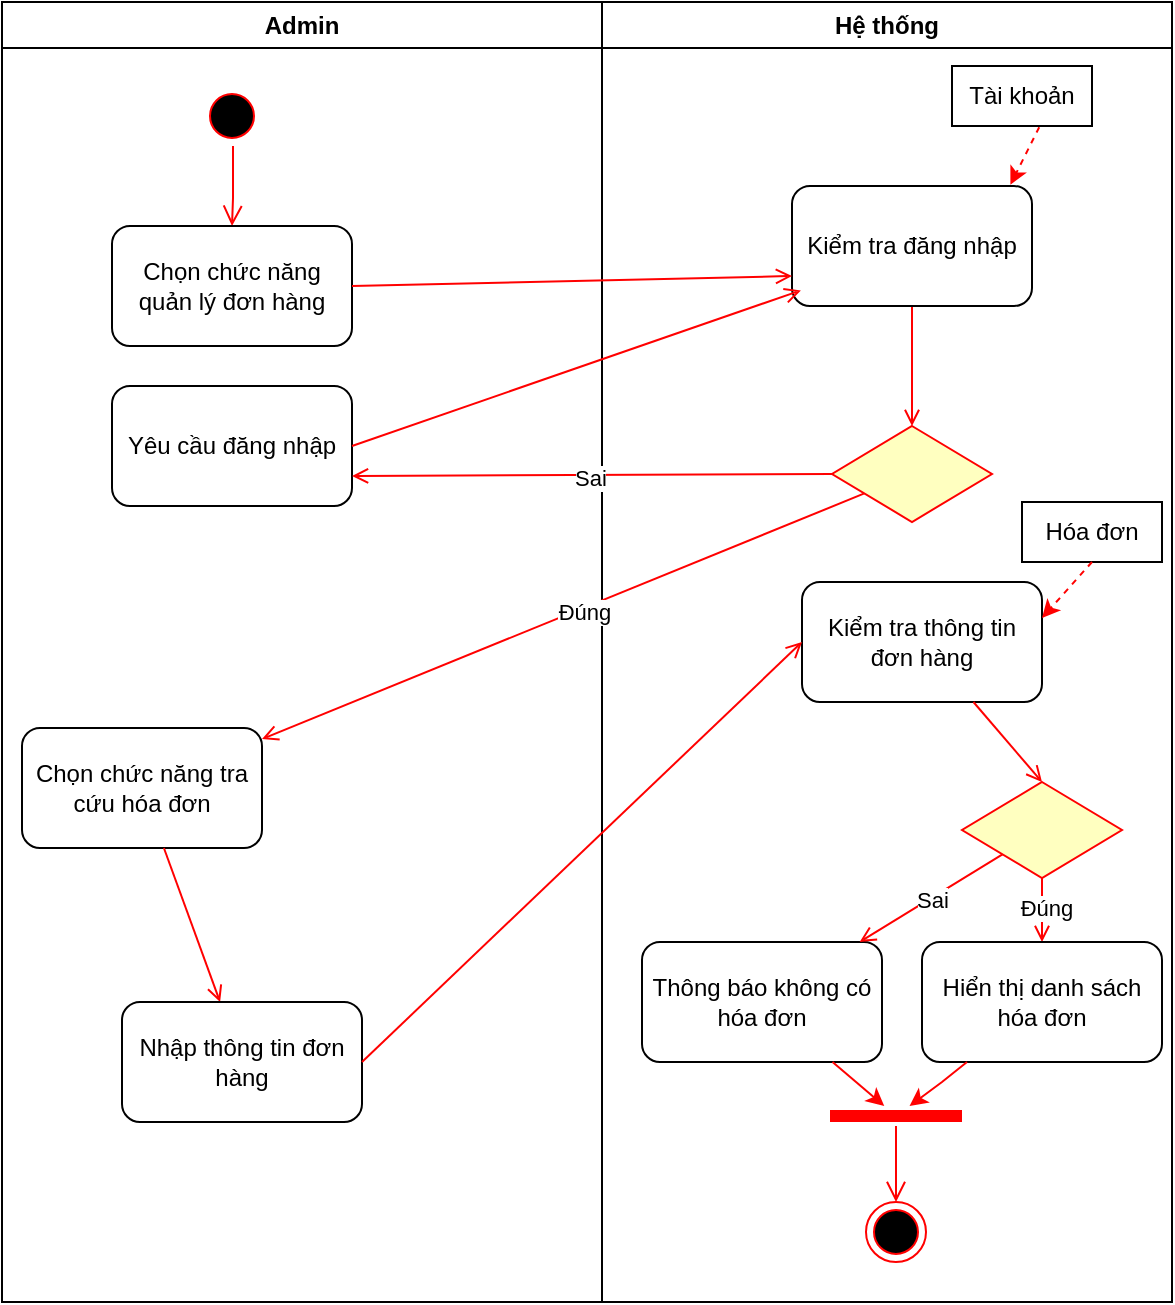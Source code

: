 <mxfile version="26.0.4">
  <diagram name="Page-1" id="e7e014a7-5840-1c2e-5031-d8a46d1fe8dd">
    <mxGraphModel dx="1050" dy="621" grid="1" gridSize="10" guides="1" tooltips="1" connect="1" arrows="1" fold="1" page="1" pageScale="1" pageWidth="1169" pageHeight="826" background="none" math="0" shadow="0">
      <root>
        <mxCell id="0" />
        <mxCell id="1" parent="0" />
        <mxCell id="Z9InWNahjU_H1zsMh246-70" value="Admin" style="swimlane;whiteSpace=wrap" parent="1" vertex="1">
          <mxGeometry x="160" y="50" width="300" height="650" as="geometry" />
        </mxCell>
        <mxCell id="Z9InWNahjU_H1zsMh246-71" value="" style="ellipse;shape=startState;fillColor=#000000;strokeColor=#ff0000;" parent="Z9InWNahjU_H1zsMh246-70" vertex="1">
          <mxGeometry x="100" y="42" width="30" height="30" as="geometry" />
        </mxCell>
        <mxCell id="Z9InWNahjU_H1zsMh246-72" value="" style="edgeStyle=elbowEdgeStyle;elbow=vertical;verticalAlign=bottom;endArrow=open;endSize=8;strokeColor=#FF0000;endFill=1;rounded=0;entryX=0.5;entryY=0;entryDx=0;entryDy=0;" parent="Z9InWNahjU_H1zsMh246-70" target="Z9InWNahjU_H1zsMh246-73" edge="1">
          <mxGeometry x="100" y="40" as="geometry">
            <mxPoint x="114.5" y="110" as="targetPoint" />
            <mxPoint x="115.5" y="72" as="sourcePoint" />
            <Array as="points">
              <mxPoint x="95" y="98" />
            </Array>
          </mxGeometry>
        </mxCell>
        <mxCell id="Z9InWNahjU_H1zsMh246-73" value="Chọn chức năng quản lý đơn hàng" style="rounded=1;whiteSpace=wrap;html=1;" parent="Z9InWNahjU_H1zsMh246-70" vertex="1">
          <mxGeometry x="55" y="112" width="120" height="60" as="geometry" />
        </mxCell>
        <mxCell id="Z9InWNahjU_H1zsMh246-74" value="Yêu cầu đăng nhập" style="rounded=1;whiteSpace=wrap;html=1;" parent="Z9InWNahjU_H1zsMh246-70" vertex="1">
          <mxGeometry x="55" y="192" width="120" height="60" as="geometry" />
        </mxCell>
        <mxCell id="Z9InWNahjU_H1zsMh246-104" value="Chọn chức năng tra cứu hóa đơn" style="rounded=1;whiteSpace=wrap;html=1;" parent="Z9InWNahjU_H1zsMh246-70" vertex="1">
          <mxGeometry x="10" y="363" width="120" height="60" as="geometry" />
        </mxCell>
        <mxCell id="Z9InWNahjU_H1zsMh246-105" value="" style="endArrow=open;strokeColor=#FF0000;endFill=1;rounded=0;" parent="Z9InWNahjU_H1zsMh246-70" source="Z9InWNahjU_H1zsMh246-104" target="Z9InWNahjU_H1zsMh246-106" edge="1">
          <mxGeometry relative="1" as="geometry">
            <mxPoint x="205" y="400" as="sourcePoint" />
            <mxPoint x="180" y="393" as="targetPoint" />
            <Array as="points" />
          </mxGeometry>
        </mxCell>
        <mxCell id="Z9InWNahjU_H1zsMh246-106" value="Nhập thông tin đơn hàng" style="rounded=1;whiteSpace=wrap;html=1;" parent="Z9InWNahjU_H1zsMh246-70" vertex="1">
          <mxGeometry x="60" y="500" width="120" height="60" as="geometry" />
        </mxCell>
        <mxCell id="Z9InWNahjU_H1zsMh246-87" value="Hệ thống" style="swimlane;whiteSpace=wrap;startSize=23;" parent="1" vertex="1">
          <mxGeometry x="460" y="50" width="285" height="650" as="geometry" />
        </mxCell>
        <mxCell id="Z9InWNahjU_H1zsMh246-88" value="" style="endArrow=open;strokeColor=#FF0000;endFill=1;rounded=0;exitX=0.5;exitY=1;exitDx=0;exitDy=0;entryX=0.5;entryY=0;entryDx=0;entryDy=0;" parent="Z9InWNahjU_H1zsMh246-87" source="Z9InWNahjU_H1zsMh246-89" target="Z9InWNahjU_H1zsMh246-90" edge="1">
          <mxGeometry relative="1" as="geometry">
            <mxPoint x="126.1" y="121.26" as="sourcePoint" />
            <mxPoint x="130.0" y="172.0" as="targetPoint" />
            <Array as="points" />
          </mxGeometry>
        </mxCell>
        <mxCell id="Z9InWNahjU_H1zsMh246-89" value="Kiểm tra đăng nhập" style="rounded=1;whiteSpace=wrap;html=1;" parent="Z9InWNahjU_H1zsMh246-87" vertex="1">
          <mxGeometry x="95" y="92" width="120" height="60" as="geometry" />
        </mxCell>
        <mxCell id="Z9InWNahjU_H1zsMh246-90" value="" style="rhombus;fillColor=#ffffc0;strokeColor=#ff0000;" parent="Z9InWNahjU_H1zsMh246-87" vertex="1">
          <mxGeometry x="115" y="212" width="80" height="48" as="geometry" />
        </mxCell>
        <mxCell id="Z9InWNahjU_H1zsMh246-91" value="" style="endArrow=classic;html=1;rounded=0;dashed=1;entryX=0.91;entryY=-0.01;entryDx=0;entryDy=0;entryPerimeter=0;exitX=0.623;exitY=1.02;exitDx=0;exitDy=0;exitPerimeter=0;fillColor=#d80073;strokeColor=light-dark(#ff0000, #FFA9E0);" parent="Z9InWNahjU_H1zsMh246-87" source="Z9InWNahjU_H1zsMh246-92" target="Z9InWNahjU_H1zsMh246-89" edge="1">
          <mxGeometry width="50" height="50" relative="1" as="geometry">
            <mxPoint x="215" y="62" as="sourcePoint" />
            <mxPoint x="210" y="32" as="targetPoint" />
          </mxGeometry>
        </mxCell>
        <mxCell id="Z9InWNahjU_H1zsMh246-92" value="Tài khoản" style="rounded=0;whiteSpace=wrap;html=1;" parent="Z9InWNahjU_H1zsMh246-87" vertex="1">
          <mxGeometry x="175" y="32" width="70" height="30" as="geometry" />
        </mxCell>
        <mxCell id="Z9InWNahjU_H1zsMh246-107" value="" style="rhombus;fillColor=#ffffc0;strokeColor=#ff0000;" parent="Z9InWNahjU_H1zsMh246-87" vertex="1">
          <mxGeometry x="180" y="390" width="80" height="48" as="geometry" />
        </mxCell>
        <mxCell id="Z9InWNahjU_H1zsMh246-108" value="" style="endArrow=open;strokeColor=#FF0000;endFill=1;rounded=0;" parent="Z9InWNahjU_H1zsMh246-87" source="Z9InWNahjU_H1zsMh246-107" target="Z9InWNahjU_H1zsMh246-113" edge="1">
          <mxGeometry relative="1" as="geometry">
            <mxPoint x="159.5" y="458" as="sourcePoint" />
            <mxPoint x="159.5" y="510" as="targetPoint" />
            <Array as="points" />
          </mxGeometry>
        </mxCell>
        <mxCell id="Z9InWNahjU_H1zsMh246-109" value="Đúng" style="edgeLabel;html=1;align=center;verticalAlign=middle;resizable=0;points=[];" parent="Z9InWNahjU_H1zsMh246-108" connectable="0" vertex="1">
          <mxGeometry x="-0.064" y="2" relative="1" as="geometry">
            <mxPoint as="offset" />
          </mxGeometry>
        </mxCell>
        <mxCell id="Z9InWNahjU_H1zsMh246-111" value="Kiểm tra thông tin đơn hàng" style="rounded=1;whiteSpace=wrap;html=1;" parent="Z9InWNahjU_H1zsMh246-87" vertex="1">
          <mxGeometry x="100" y="290" width="120" height="60" as="geometry" />
        </mxCell>
        <mxCell id="Z9InWNahjU_H1zsMh246-112" value="" style="endArrow=open;strokeColor=#FF0000;endFill=1;rounded=0;entryX=0.5;entryY=0;entryDx=0;entryDy=0;" parent="Z9InWNahjU_H1zsMh246-87" source="Z9InWNahjU_H1zsMh246-111" target="Z9InWNahjU_H1zsMh246-107" edge="1">
          <mxGeometry relative="1" as="geometry">
            <mxPoint x="-10" y="403" as="sourcePoint" />
            <mxPoint x="110" y="330" as="targetPoint" />
            <Array as="points" />
          </mxGeometry>
        </mxCell>
        <mxCell id="Z9InWNahjU_H1zsMh246-113" value="Hiển thị danh sách hóa đơn" style="rounded=1;whiteSpace=wrap;html=1;" parent="Z9InWNahjU_H1zsMh246-87" vertex="1">
          <mxGeometry x="160" y="470" width="120" height="60" as="geometry" />
        </mxCell>
        <mxCell id="Z9InWNahjU_H1zsMh246-121" value="Hóa đơn" style="rounded=0;whiteSpace=wrap;html=1;" parent="Z9InWNahjU_H1zsMh246-87" vertex="1">
          <mxGeometry x="210" y="250" width="70" height="30" as="geometry" />
        </mxCell>
        <mxCell id="Z9InWNahjU_H1zsMh246-122" value="" style="endArrow=classic;html=1;rounded=0;dashed=1;entryX=1;entryY=0.3;entryDx=0;entryDy=0;entryPerimeter=0;exitX=0.623;exitY=1.02;exitDx=0;exitDy=0;exitPerimeter=0;fillColor=#d80073;strokeColor=light-dark(#ff0000, #FFA9E0);" parent="Z9InWNahjU_H1zsMh246-87" target="Z9InWNahjU_H1zsMh246-111" edge="1">
          <mxGeometry width="50" height="50" relative="1" as="geometry">
            <mxPoint x="245" y="280" as="sourcePoint" />
            <mxPoint x="230" y="308" as="targetPoint" />
          </mxGeometry>
        </mxCell>
        <mxCell id="4iNcov2NeJL-4e_dCUIF-1" value="" style="ellipse;html=1;shape=endState;fillColor=#000000;strokeColor=#ff0000;" vertex="1" parent="Z9InWNahjU_H1zsMh246-87">
          <mxGeometry x="132" y="600" width="30" height="30" as="geometry" />
        </mxCell>
        <mxCell id="4iNcov2NeJL-4e_dCUIF-4" value="Thông báo không có hóa đơn" style="rounded=1;whiteSpace=wrap;html=1;" vertex="1" parent="Z9InWNahjU_H1zsMh246-87">
          <mxGeometry x="20" y="470" width="120" height="60" as="geometry" />
        </mxCell>
        <mxCell id="Z9InWNahjU_H1zsMh246-117" value="" style="endArrow=open;strokeColor=#FF0000;endFill=1;rounded=0;" parent="Z9InWNahjU_H1zsMh246-87" source="Z9InWNahjU_H1zsMh246-107" target="4iNcov2NeJL-4e_dCUIF-4" edge="1">
          <mxGeometry relative="1" as="geometry">
            <mxPoint x="145" y="450" as="sourcePoint" />
            <mxPoint x="80" y="470" as="targetPoint" />
          </mxGeometry>
        </mxCell>
        <mxCell id="Z9InWNahjU_H1zsMh246-118" value="Sai" style="edgeLabel;html=1;align=center;verticalAlign=middle;resizable=0;points=[];" parent="Z9InWNahjU_H1zsMh246-117" connectable="0" vertex="1">
          <mxGeometry x="0.01" y="1" relative="1" as="geometry">
            <mxPoint as="offset" />
          </mxGeometry>
        </mxCell>
        <mxCell id="4iNcov2NeJL-4e_dCUIF-8" value="" style="rounded=0;orthogonalLoop=1;jettySize=auto;html=1;strokeColor=light-dark(#ff0000, #ededed);endArrow=none;endFill=0;startArrow=classic;startFill=1;" edge="1" parent="Z9InWNahjU_H1zsMh246-87" source="4iNcov2NeJL-4e_dCUIF-6" target="4iNcov2NeJL-4e_dCUIF-4">
          <mxGeometry relative="1" as="geometry" />
        </mxCell>
        <mxCell id="4iNcov2NeJL-4e_dCUIF-9" value="" style="rounded=0;orthogonalLoop=1;jettySize=auto;html=1;strokeColor=light-dark(#ff0000, #ededed);startArrow=classic;startFill=1;endArrow=none;endFill=0;" edge="1" parent="Z9InWNahjU_H1zsMh246-87" source="4iNcov2NeJL-4e_dCUIF-6" target="Z9InWNahjU_H1zsMh246-113">
          <mxGeometry relative="1" as="geometry">
            <Array as="points">
              <mxPoint x="170" y="540" />
            </Array>
          </mxGeometry>
        </mxCell>
        <mxCell id="4iNcov2NeJL-4e_dCUIF-6" value="" style="shape=line;html=1;strokeWidth=6;strokeColor=#ff0000;" vertex="1" parent="Z9InWNahjU_H1zsMh246-87">
          <mxGeometry x="114" y="552" width="66" height="10" as="geometry" />
        </mxCell>
        <mxCell id="4iNcov2NeJL-4e_dCUIF-7" value="" style="edgeStyle=orthogonalEdgeStyle;html=1;verticalAlign=bottom;endArrow=open;endSize=8;strokeColor=#ff0000;rounded=0;" edge="1" source="4iNcov2NeJL-4e_dCUIF-6" parent="Z9InWNahjU_H1zsMh246-87" target="4iNcov2NeJL-4e_dCUIF-1">
          <mxGeometry relative="1" as="geometry">
            <mxPoint x="80" y="632" as="targetPoint" />
          </mxGeometry>
        </mxCell>
        <mxCell id="Z9InWNahjU_H1zsMh246-93" value="" style="endArrow=open;strokeColor=#FF0000;endFill=1;rounded=0;exitX=1;exitY=0.5;exitDx=0;exitDy=0;entryX=0.037;entryY=0.87;entryDx=0;entryDy=0;entryPerimeter=0;" parent="1" source="Z9InWNahjU_H1zsMh246-74" target="Z9InWNahjU_H1zsMh246-89" edge="1">
          <mxGeometry relative="1" as="geometry">
            <mxPoint x="340" y="400" as="sourcePoint" />
            <mxPoint x="340" y="460" as="targetPoint" />
            <Array as="points" />
          </mxGeometry>
        </mxCell>
        <mxCell id="Z9InWNahjU_H1zsMh246-94" value="" style="endArrow=open;strokeColor=#FF0000;endFill=1;rounded=0;exitX=1;exitY=0.5;exitDx=0;exitDy=0;entryX=0;entryY=0.75;entryDx=0;entryDy=0;" parent="1" source="Z9InWNahjU_H1zsMh246-73" target="Z9InWNahjU_H1zsMh246-89" edge="1">
          <mxGeometry relative="1" as="geometry">
            <mxPoint x="360" y="370" as="sourcePoint" />
            <mxPoint x="564" y="252" as="targetPoint" />
            <Array as="points" />
          </mxGeometry>
        </mxCell>
        <mxCell id="Z9InWNahjU_H1zsMh246-95" value="" style="endArrow=open;strokeColor=#FF0000;endFill=1;rounded=0;exitX=0;exitY=0.5;exitDx=0;exitDy=0;entryX=1;entryY=0.75;entryDx=0;entryDy=0;" parent="1" source="Z9InWNahjU_H1zsMh246-90" target="Z9InWNahjU_H1zsMh246-74" edge="1">
          <mxGeometry relative="1" as="geometry">
            <mxPoint x="609.5" y="390" as="sourcePoint" />
            <mxPoint x="350" y="378" as="targetPoint" />
          </mxGeometry>
        </mxCell>
        <mxCell id="Z9InWNahjU_H1zsMh246-96" value="Sai" style="edgeLabel;html=1;align=center;verticalAlign=middle;resizable=0;points=[];" parent="Z9InWNahjU_H1zsMh246-95" connectable="0" vertex="1">
          <mxGeometry x="0.01" y="1" relative="1" as="geometry">
            <mxPoint as="offset" />
          </mxGeometry>
        </mxCell>
        <mxCell id="Z9InWNahjU_H1zsMh246-99" value="" style="endArrow=open;strokeColor=#FF0000;endFill=1;rounded=0;" parent="1" source="Z9InWNahjU_H1zsMh246-90" target="Z9InWNahjU_H1zsMh246-104" edge="1">
          <mxGeometry relative="1" as="geometry">
            <mxPoint x="430" y="438" as="sourcePoint" />
            <mxPoint x="335" y="360" as="targetPoint" />
            <Array as="points" />
          </mxGeometry>
        </mxCell>
        <mxCell id="Z9InWNahjU_H1zsMh246-100" value="Đúng" style="edgeLabel;html=1;align=center;verticalAlign=middle;resizable=0;points=[];" parent="Z9InWNahjU_H1zsMh246-99" connectable="0" vertex="1">
          <mxGeometry x="-0.064" y="2" relative="1" as="geometry">
            <mxPoint as="offset" />
          </mxGeometry>
        </mxCell>
        <mxCell id="Z9InWNahjU_H1zsMh246-110" value="" style="endArrow=open;strokeColor=#FF0000;endFill=1;rounded=0;exitX=1;exitY=0.5;exitDx=0;exitDy=0;entryX=0;entryY=0.5;entryDx=0;entryDy=0;" parent="1" source="Z9InWNahjU_H1zsMh246-106" target="Z9InWNahjU_H1zsMh246-111" edge="1">
          <mxGeometry relative="1" as="geometry">
            <mxPoint x="545" y="480" as="sourcePoint" />
            <mxPoint x="550" y="380" as="targetPoint" />
            <Array as="points" />
          </mxGeometry>
        </mxCell>
      </root>
    </mxGraphModel>
  </diagram>
</mxfile>
